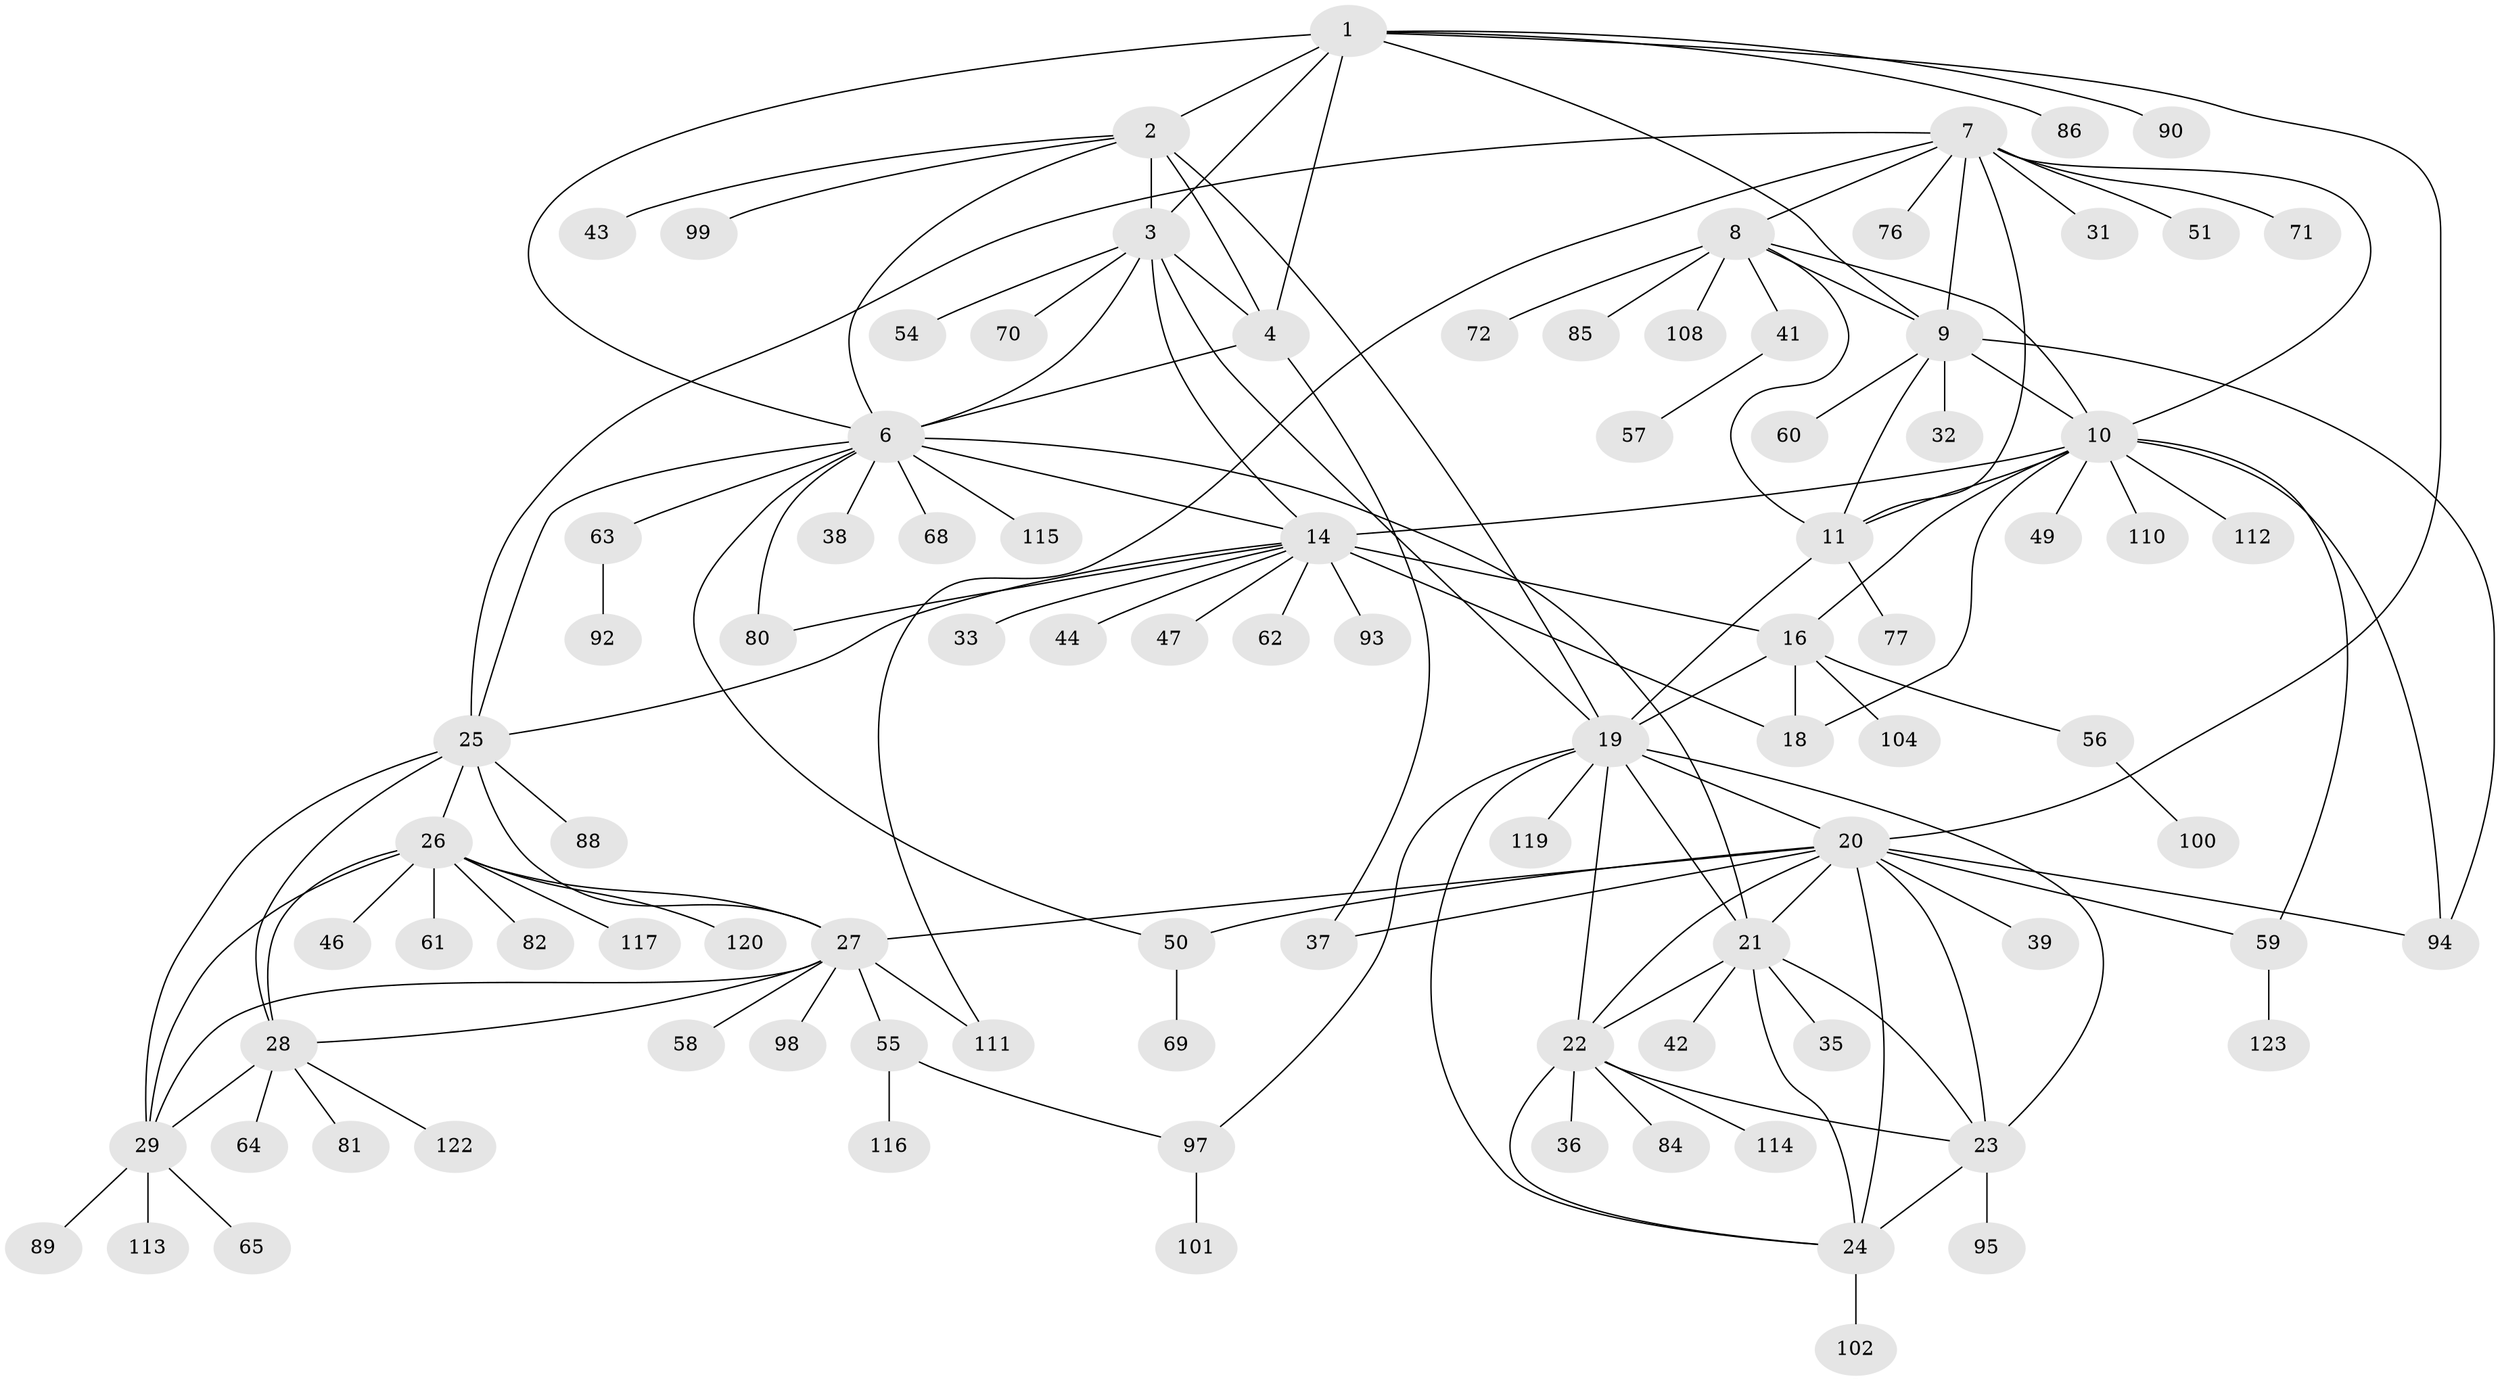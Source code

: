 // Generated by graph-tools (version 1.1) at 2025/24/03/03/25 07:24:17]
// undirected, 93 vertices, 141 edges
graph export_dot {
graph [start="1"]
  node [color=gray90,style=filled];
  1 [super="+105"];
  2 [super="+48"];
  3 [super="+5"];
  4 [super="+34"];
  6 [super="+53"];
  7 [super="+12"];
  8 [super="+106"];
  9 [super="+40"];
  10 [super="+13"];
  11;
  14 [super="+15"];
  16 [super="+17"];
  18 [super="+79"];
  19 [super="+66"];
  20 [super="+52"];
  21 [super="+121"];
  22 [super="+87"];
  23;
  24 [super="+67"];
  25 [super="+91"];
  26 [super="+73"];
  27 [super="+78"];
  28 [super="+45"];
  29 [super="+30"];
  31;
  32;
  33;
  35;
  36 [super="+109"];
  37;
  38;
  39 [super="+74"];
  41;
  42 [super="+83"];
  43;
  44;
  46;
  47;
  49;
  50;
  51 [super="+107"];
  54;
  55 [super="+103"];
  56;
  57;
  58;
  59;
  60;
  61 [super="+75"];
  62;
  63;
  64;
  65;
  68;
  69;
  70;
  71;
  72 [super="+125"];
  76;
  77;
  80;
  81;
  82;
  84;
  85;
  86;
  88;
  89;
  90;
  92;
  93;
  94 [super="+96"];
  95;
  97;
  98;
  99;
  100;
  101;
  102;
  104;
  108;
  110;
  111 [super="+118"];
  112;
  113;
  114;
  115;
  116;
  117;
  119 [super="+124"];
  120;
  122;
  123;
  1 -- 2;
  1 -- 3 [weight=2];
  1 -- 4;
  1 -- 6;
  1 -- 9;
  1 -- 20;
  1 -- 86;
  1 -- 90;
  2 -- 3 [weight=2];
  2 -- 4;
  2 -- 6;
  2 -- 43;
  2 -- 99;
  2 -- 19;
  3 -- 4 [weight=2];
  3 -- 6 [weight=2];
  3 -- 54;
  3 -- 70;
  3 -- 14;
  3 -- 19;
  4 -- 6;
  4 -- 37;
  6 -- 25;
  6 -- 38;
  6 -- 50;
  6 -- 63;
  6 -- 68;
  6 -- 80;
  6 -- 115;
  6 -- 21;
  6 -- 14;
  7 -- 8 [weight=2];
  7 -- 9 [weight=2];
  7 -- 10 [weight=2];
  7 -- 11 [weight=2];
  7 -- 25;
  7 -- 111;
  7 -- 76;
  7 -- 71;
  7 -- 51;
  7 -- 31;
  8 -- 9;
  8 -- 10;
  8 -- 11;
  8 -- 41;
  8 -- 72;
  8 -- 85;
  8 -- 108;
  9 -- 10;
  9 -- 11;
  9 -- 32;
  9 -- 94;
  9 -- 60;
  10 -- 11;
  10 -- 49;
  10 -- 110;
  10 -- 16 [weight=2];
  10 -- 112;
  10 -- 18;
  10 -- 94;
  10 -- 59;
  10 -- 14 [weight=2];
  11 -- 19;
  11 -- 77;
  14 -- 16 [weight=4];
  14 -- 18 [weight=2];
  14 -- 25;
  14 -- 47;
  14 -- 62;
  14 -- 93;
  14 -- 33;
  14 -- 44;
  14 -- 80;
  16 -- 18 [weight=2];
  16 -- 19;
  16 -- 104;
  16 -- 56;
  19 -- 20;
  19 -- 21;
  19 -- 22;
  19 -- 23;
  19 -- 24;
  19 -- 97;
  19 -- 119;
  20 -- 21;
  20 -- 22;
  20 -- 23;
  20 -- 24;
  20 -- 27;
  20 -- 37;
  20 -- 39;
  20 -- 50;
  20 -- 59;
  20 -- 94;
  21 -- 22;
  21 -- 23;
  21 -- 24;
  21 -- 35;
  21 -- 42;
  22 -- 23;
  22 -- 24;
  22 -- 36;
  22 -- 84;
  22 -- 114;
  23 -- 24;
  23 -- 95;
  24 -- 102;
  25 -- 26;
  25 -- 27;
  25 -- 28;
  25 -- 29 [weight=2];
  25 -- 88;
  26 -- 27;
  26 -- 28;
  26 -- 29 [weight=2];
  26 -- 46;
  26 -- 61;
  26 -- 82;
  26 -- 120;
  26 -- 117;
  27 -- 28;
  27 -- 29 [weight=2];
  27 -- 55;
  27 -- 58;
  27 -- 98;
  27 -- 111;
  28 -- 29 [weight=2];
  28 -- 64;
  28 -- 81;
  28 -- 122;
  29 -- 65;
  29 -- 89;
  29 -- 113;
  41 -- 57;
  50 -- 69;
  55 -- 97;
  55 -- 116;
  56 -- 100;
  59 -- 123;
  63 -- 92;
  97 -- 101;
}
